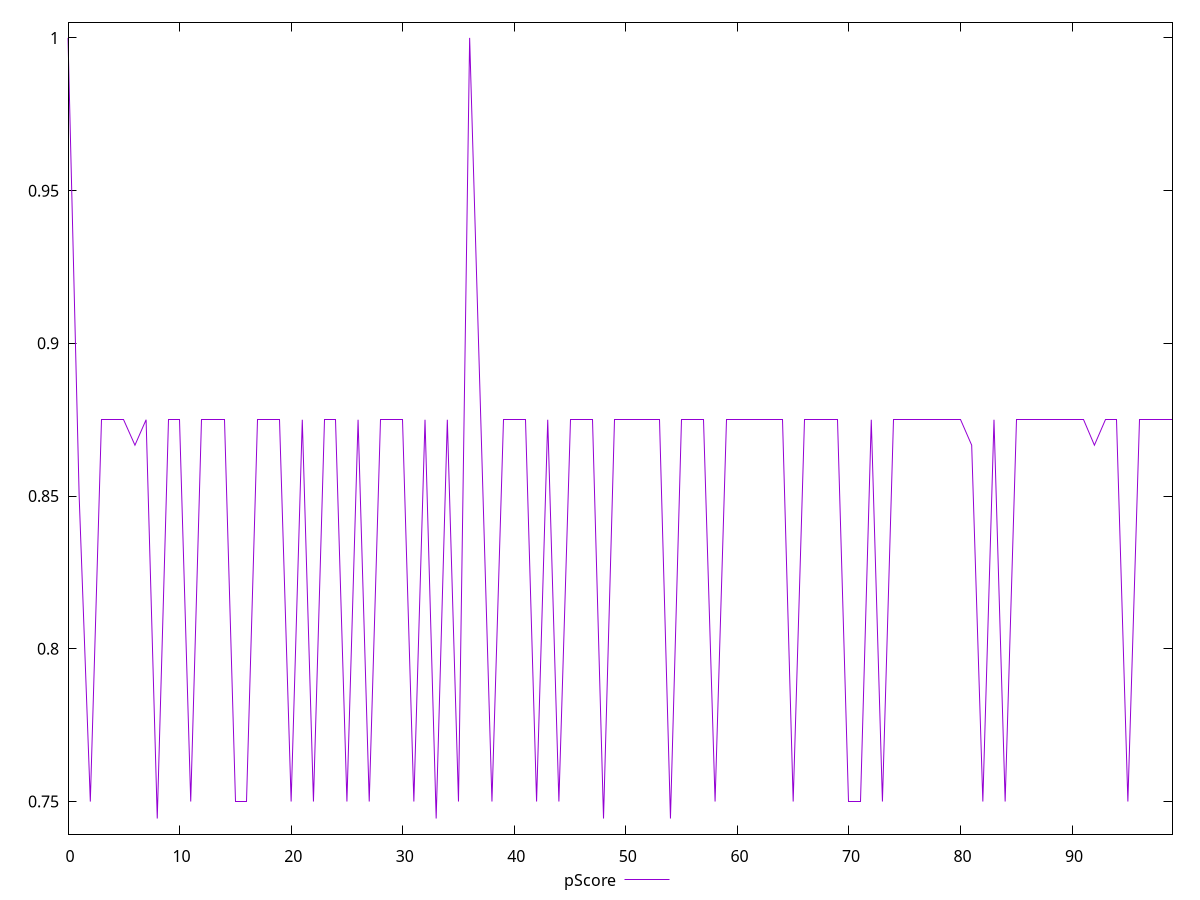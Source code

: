 reset

$pScore <<EOF
0 1
1 0.85
2 0.75
3 0.875
4 0.875
5 0.875
6 0.8666666666666667
7 0.875
8 0.7444444444444445
9 0.875
10 0.875
11 0.75
12 0.875
13 0.875
14 0.875
15 0.75
16 0.75
17 0.875
18 0.875
19 0.875
20 0.75
21 0.875
22 0.75
23 0.875
24 0.875
25 0.75
26 0.875
27 0.75
28 0.875
29 0.875
30 0.875
31 0.75
32 0.875
33 0.7444444444444445
34 0.875
35 0.75
36 1
37 0.875
38 0.75
39 0.875
40 0.875
41 0.875
42 0.75
43 0.875
44 0.75
45 0.875
46 0.875
47 0.875
48 0.7444444444444445
49 0.875
50 0.875
51 0.875
52 0.875
53 0.875
54 0.7444444444444445
55 0.875
56 0.875
57 0.875
58 0.75
59 0.875
60 0.875
61 0.875
62 0.875
63 0.875
64 0.875
65 0.75
66 0.875
67 0.875
68 0.875
69 0.875
70 0.75
71 0.75
72 0.875
73 0.75
74 0.875
75 0.875
76 0.875
77 0.875
78 0.875
79 0.875
80 0.875
81 0.8666666666666667
82 0.75
83 0.875
84 0.75
85 0.875
86 0.875
87 0.875
88 0.875
89 0.875
90 0.875
91 0.875
92 0.8666666666666667
93 0.875
94 0.875
95 0.75
96 0.875
97 0.875
98 0.875
99 0.875
EOF

set key outside below
set xrange [0:99]
set yrange [0.7393333333333334:1.005111111111111]
set trange [0.7393333333333334:1.005111111111111]
set terminal svg size 640, 500 enhanced background rgb 'white'
set output "report_00019_2021-02-10T18-14-37.922Z//offscreen-images/samples/pages+cached/pScore/values.svg"

plot $pScore title "pScore" with line

reset
